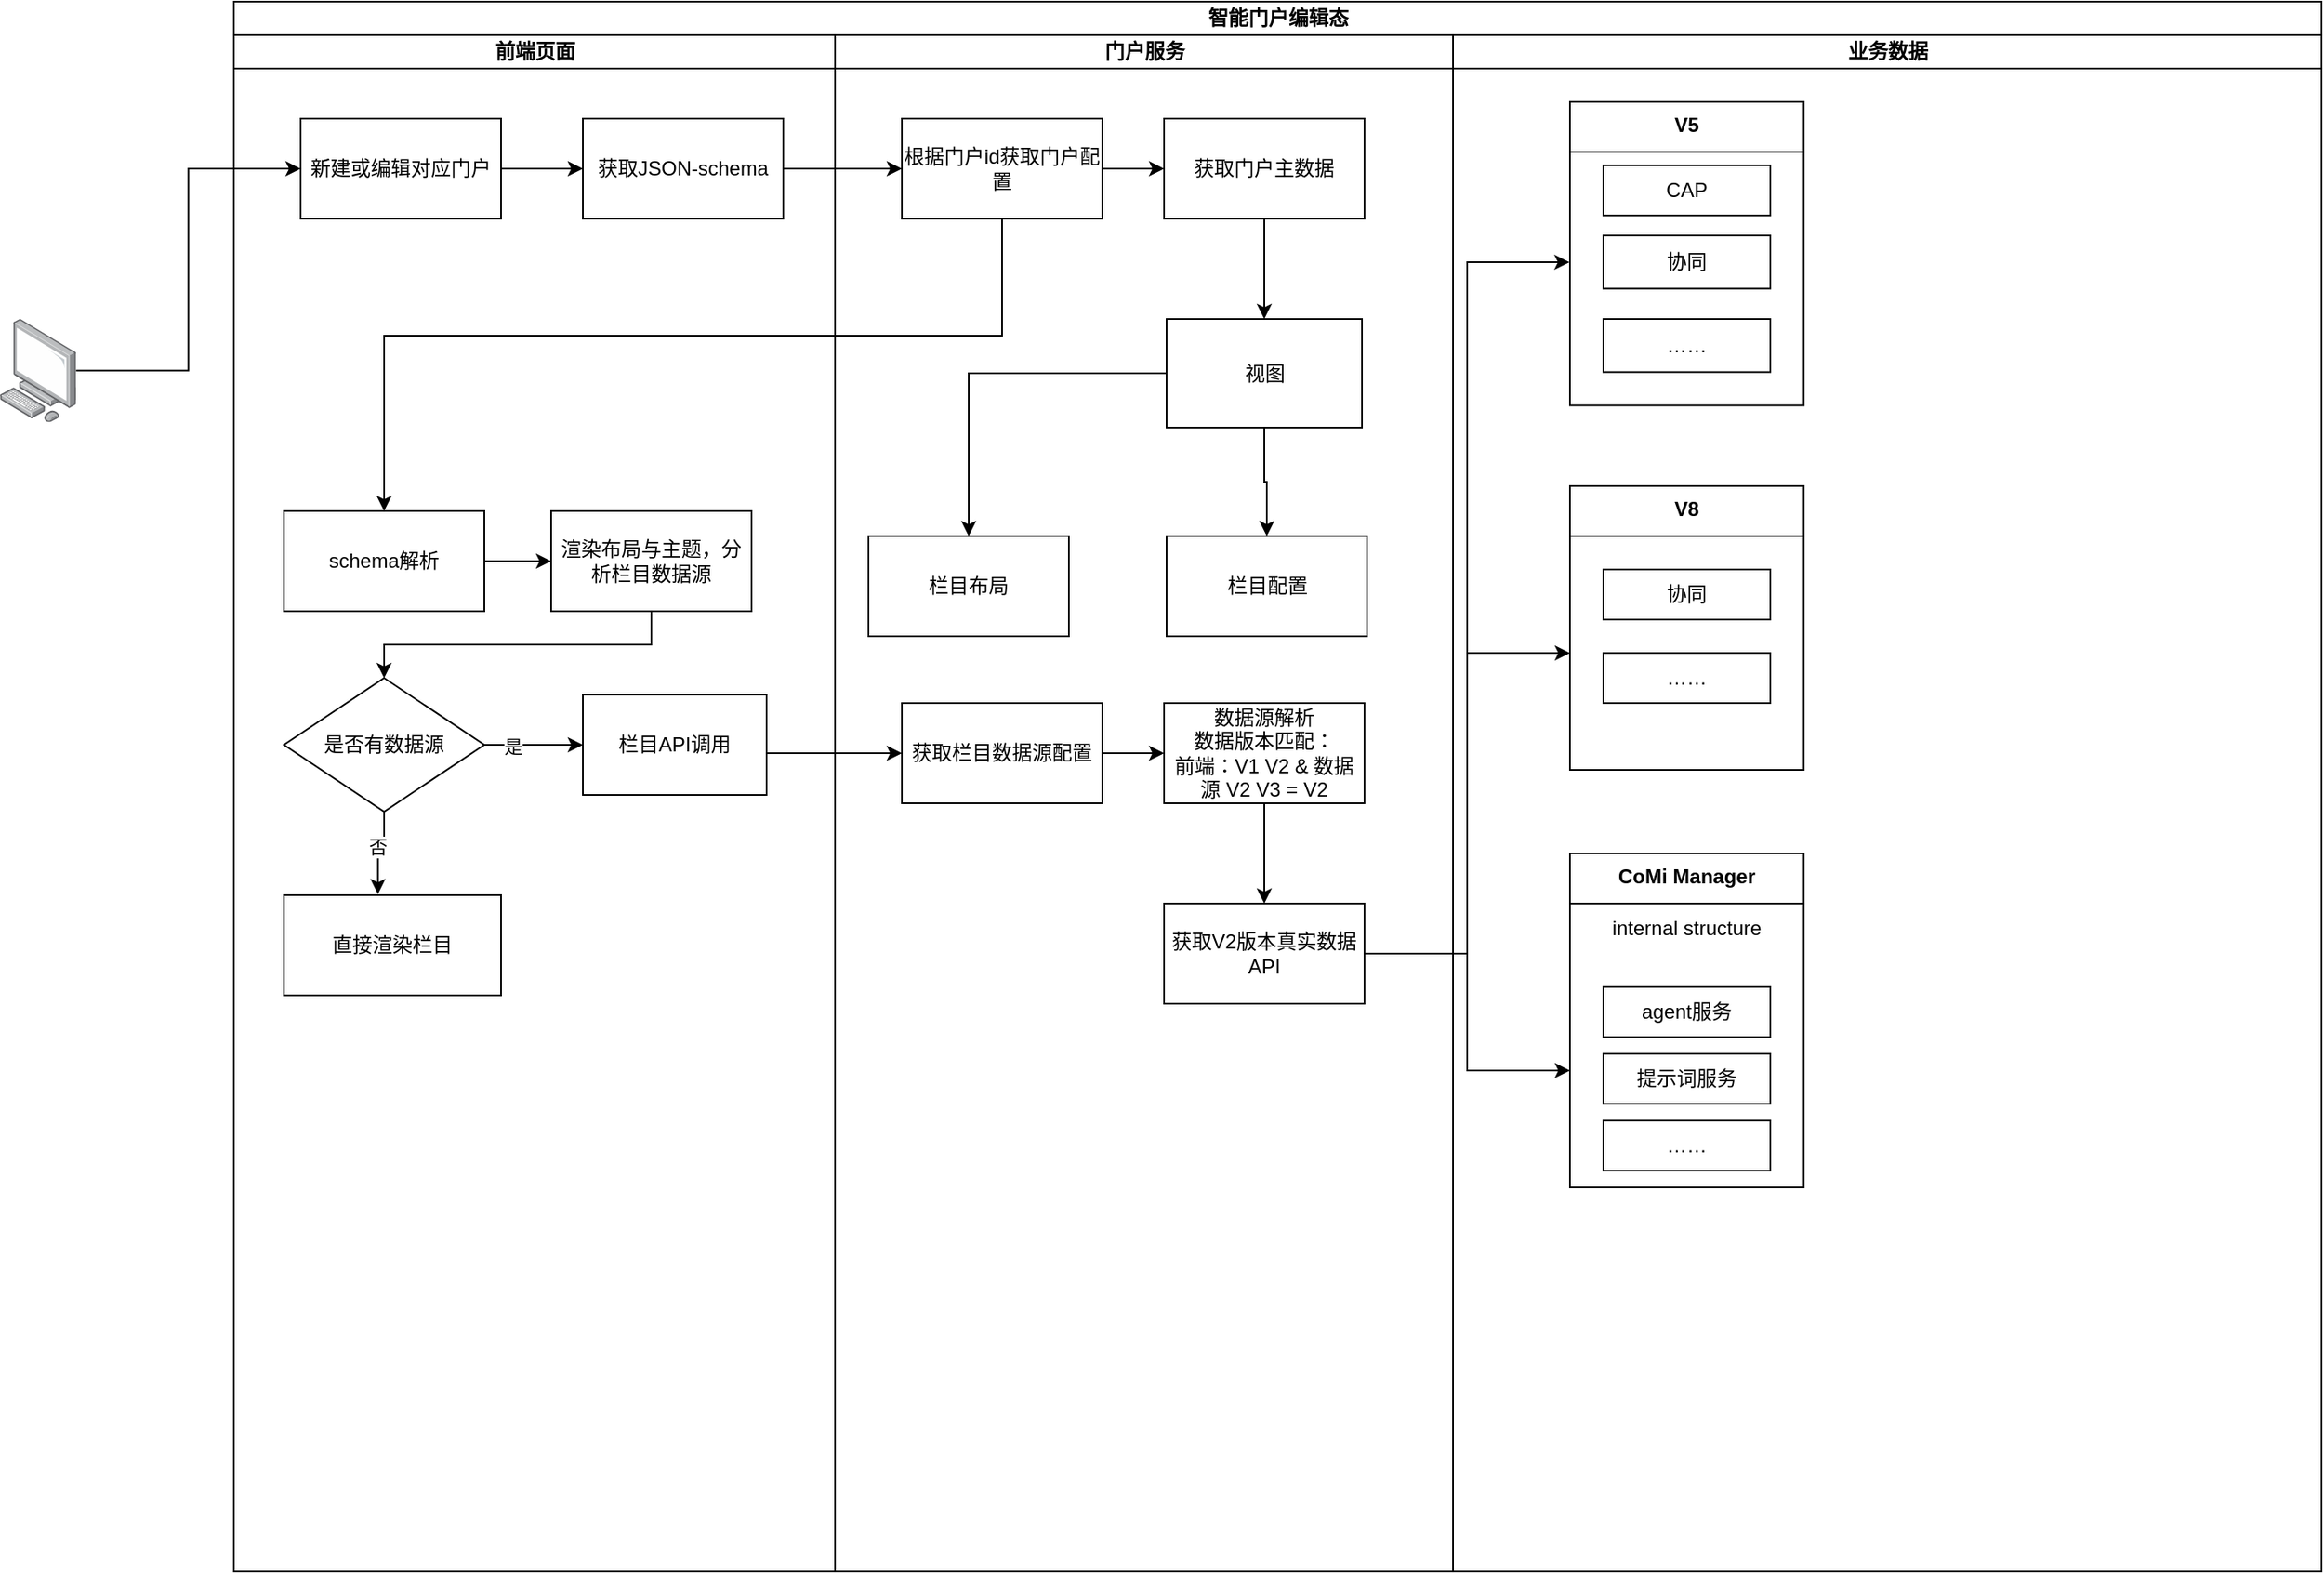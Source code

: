 <mxfile version="28.1.1">
  <diagram name="第 1 页" id="Zb9FzydkXwpxA7EWOiuT">
    <mxGraphModel dx="1018" dy="599" grid="1" gridSize="10" guides="1" tooltips="1" connect="1" arrows="1" fold="1" page="1" pageScale="1" pageWidth="827" pageHeight="1169" math="0" shadow="0">
      <root>
        <mxCell id="0" />
        <mxCell id="1" parent="0" />
        <mxCell id="NejKsZwoo6GAVcnNSAG7-1" value="智能门户编辑态" style="swimlane;childLayout=stackLayout;resizeParent=1;resizeParentMax=0;startSize=20;html=1;" vertex="1" parent="1">
          <mxGeometry x="470.0" y="120" width="1250" height="940" as="geometry">
            <mxRectangle x="170.0" y="40" width="120" height="30" as="alternateBounds" />
          </mxGeometry>
        </mxCell>
        <mxCell id="NejKsZwoo6GAVcnNSAG7-2" value="前端页面" style="swimlane;startSize=20;html=1;" vertex="1" parent="NejKsZwoo6GAVcnNSAG7-1">
          <mxGeometry y="20" width="360" height="920" as="geometry" />
        </mxCell>
        <mxCell id="NejKsZwoo6GAVcnNSAG7-3" value="获取JSON-schema" style="rounded=0;whiteSpace=wrap;html=1;" vertex="1" parent="NejKsZwoo6GAVcnNSAG7-2">
          <mxGeometry x="209.0" y="50" width="120" height="60" as="geometry" />
        </mxCell>
        <mxCell id="NejKsZwoo6GAVcnNSAG7-4" style="edgeStyle=orthogonalEdgeStyle;rounded=0;orthogonalLoop=1;jettySize=auto;html=1;entryX=0;entryY=0.5;entryDx=0;entryDy=0;" edge="1" parent="NejKsZwoo6GAVcnNSAG7-2" source="NejKsZwoo6GAVcnNSAG7-5" target="NejKsZwoo6GAVcnNSAG7-14">
          <mxGeometry relative="1" as="geometry" />
        </mxCell>
        <mxCell id="NejKsZwoo6GAVcnNSAG7-5" value="schema解析" style="rounded=0;whiteSpace=wrap;html=1;" vertex="1" parent="NejKsZwoo6GAVcnNSAG7-2">
          <mxGeometry x="30.0" y="285" width="120" height="60" as="geometry" />
        </mxCell>
        <mxCell id="NejKsZwoo6GAVcnNSAG7-6" style="edgeStyle=orthogonalEdgeStyle;rounded=0;orthogonalLoop=1;jettySize=auto;html=1;entryX=0;entryY=0.5;entryDx=0;entryDy=0;" edge="1" parent="NejKsZwoo6GAVcnNSAG7-2" source="NejKsZwoo6GAVcnNSAG7-8" target="NejKsZwoo6GAVcnNSAG7-10">
          <mxGeometry relative="1" as="geometry" />
        </mxCell>
        <mxCell id="NejKsZwoo6GAVcnNSAG7-7" value="是" style="edgeLabel;html=1;align=center;verticalAlign=middle;resizable=0;points=[];" vertex="1" connectable="0" parent="NejKsZwoo6GAVcnNSAG7-6">
          <mxGeometry x="-0.446" y="-1" relative="1" as="geometry">
            <mxPoint as="offset" />
          </mxGeometry>
        </mxCell>
        <mxCell id="NejKsZwoo6GAVcnNSAG7-8" value="是否有数据源" style="rhombus;whiteSpace=wrap;html=1;" vertex="1" parent="NejKsZwoo6GAVcnNSAG7-2">
          <mxGeometry x="30" y="385" width="120" height="80" as="geometry" />
        </mxCell>
        <mxCell id="NejKsZwoo6GAVcnNSAG7-9" value="直接渲染栏目" style="rounded=0;whiteSpace=wrap;html=1;" vertex="1" parent="NejKsZwoo6GAVcnNSAG7-2">
          <mxGeometry x="30" y="515" width="130" height="60" as="geometry" />
        </mxCell>
        <mxCell id="NejKsZwoo6GAVcnNSAG7-10" value="栏目API调用" style="rounded=0;whiteSpace=wrap;html=1;" vertex="1" parent="NejKsZwoo6GAVcnNSAG7-2">
          <mxGeometry x="209" y="395" width="110" height="60" as="geometry" />
        </mxCell>
        <mxCell id="NejKsZwoo6GAVcnNSAG7-11" style="edgeStyle=orthogonalEdgeStyle;rounded=0;orthogonalLoop=1;jettySize=auto;html=1;entryX=0.433;entryY=-0.011;entryDx=0;entryDy=0;entryPerimeter=0;" edge="1" parent="NejKsZwoo6GAVcnNSAG7-2" source="NejKsZwoo6GAVcnNSAG7-8" target="NejKsZwoo6GAVcnNSAG7-9">
          <mxGeometry relative="1" as="geometry" />
        </mxCell>
        <mxCell id="NejKsZwoo6GAVcnNSAG7-12" value="否" style="edgeLabel;html=1;align=center;verticalAlign=middle;resizable=0;points=[];" vertex="1" connectable="0" parent="NejKsZwoo6GAVcnNSAG7-11">
          <mxGeometry x="-0.221" y="-4" relative="1" as="geometry">
            <mxPoint as="offset" />
          </mxGeometry>
        </mxCell>
        <mxCell id="NejKsZwoo6GAVcnNSAG7-13" style="edgeStyle=orthogonalEdgeStyle;rounded=0;orthogonalLoop=1;jettySize=auto;html=1;" edge="1" parent="NejKsZwoo6GAVcnNSAG7-2" source="NejKsZwoo6GAVcnNSAG7-14" target="NejKsZwoo6GAVcnNSAG7-8">
          <mxGeometry relative="1" as="geometry">
            <Array as="points">
              <mxPoint x="250" y="365" />
              <mxPoint x="90" y="365" />
            </Array>
          </mxGeometry>
        </mxCell>
        <mxCell id="NejKsZwoo6GAVcnNSAG7-14" value="渲染布局与主题，分析栏目数据源" style="rounded=0;whiteSpace=wrap;html=1;" vertex="1" parent="NejKsZwoo6GAVcnNSAG7-2">
          <mxGeometry x="190.0" y="285" width="120" height="60" as="geometry" />
        </mxCell>
        <mxCell id="NejKsZwoo6GAVcnNSAG7-52" style="edgeStyle=orthogonalEdgeStyle;rounded=0;orthogonalLoop=1;jettySize=auto;html=1;exitX=1;exitY=0.5;exitDx=0;exitDy=0;entryX=0;entryY=0.5;entryDx=0;entryDy=0;" edge="1" parent="NejKsZwoo6GAVcnNSAG7-2" source="NejKsZwoo6GAVcnNSAG7-50" target="NejKsZwoo6GAVcnNSAG7-3">
          <mxGeometry relative="1" as="geometry" />
        </mxCell>
        <mxCell id="NejKsZwoo6GAVcnNSAG7-50" value="新建或编辑对应门户" style="rounded=0;whiteSpace=wrap;html=1;" vertex="1" parent="NejKsZwoo6GAVcnNSAG7-2">
          <mxGeometry x="40.0" y="50" width="120" height="60" as="geometry" />
        </mxCell>
        <mxCell id="NejKsZwoo6GAVcnNSAG7-15" value="门户服务" style="swimlane;startSize=20;html=1;" vertex="1" parent="NejKsZwoo6GAVcnNSAG7-1">
          <mxGeometry x="360" y="20" width="370" height="920" as="geometry" />
        </mxCell>
        <mxCell id="NejKsZwoo6GAVcnNSAG7-16" style="edgeStyle=orthogonalEdgeStyle;rounded=0;orthogonalLoop=1;jettySize=auto;html=1;entryX=0;entryY=0.5;entryDx=0;entryDy=0;" edge="1" parent="NejKsZwoo6GAVcnNSAG7-15" source="NejKsZwoo6GAVcnNSAG7-17" target="NejKsZwoo6GAVcnNSAG7-19">
          <mxGeometry relative="1" as="geometry" />
        </mxCell>
        <mxCell id="NejKsZwoo6GAVcnNSAG7-17" value="根据门户id获取门户配置" style="rounded=0;whiteSpace=wrap;html=1;" vertex="1" parent="NejKsZwoo6GAVcnNSAG7-15">
          <mxGeometry x="40.0" y="50" width="120" height="60" as="geometry" />
        </mxCell>
        <mxCell id="NejKsZwoo6GAVcnNSAG7-59" style="edgeStyle=orthogonalEdgeStyle;rounded=0;orthogonalLoop=1;jettySize=auto;html=1;" edge="1" parent="NejKsZwoo6GAVcnNSAG7-15" source="NejKsZwoo6GAVcnNSAG7-19" target="NejKsZwoo6GAVcnNSAG7-55">
          <mxGeometry relative="1" as="geometry" />
        </mxCell>
        <mxCell id="NejKsZwoo6GAVcnNSAG7-19" value="获取门户主数据" style="rounded=0;whiteSpace=wrap;html=1;" vertex="1" parent="NejKsZwoo6GAVcnNSAG7-15">
          <mxGeometry x="197.0" y="50" width="120" height="60" as="geometry" />
        </mxCell>
        <mxCell id="NejKsZwoo6GAVcnNSAG7-21" style="edgeStyle=orthogonalEdgeStyle;rounded=0;orthogonalLoop=1;jettySize=auto;html=1;entryX=0;entryY=0.5;entryDx=0;entryDy=0;" edge="1" parent="NejKsZwoo6GAVcnNSAG7-15" source="NejKsZwoo6GAVcnNSAG7-22" target="NejKsZwoo6GAVcnNSAG7-24">
          <mxGeometry relative="1" as="geometry" />
        </mxCell>
        <mxCell id="NejKsZwoo6GAVcnNSAG7-22" value="获取栏目数据源配置" style="rounded=0;whiteSpace=wrap;html=1;" vertex="1" parent="NejKsZwoo6GAVcnNSAG7-15">
          <mxGeometry x="40.0" y="400" width="120" height="60" as="geometry" />
        </mxCell>
        <mxCell id="NejKsZwoo6GAVcnNSAG7-23" style="edgeStyle=orthogonalEdgeStyle;rounded=0;orthogonalLoop=1;jettySize=auto;html=1;entryX=0.5;entryY=0;entryDx=0;entryDy=0;" edge="1" parent="NejKsZwoo6GAVcnNSAG7-15" source="NejKsZwoo6GAVcnNSAG7-24" target="NejKsZwoo6GAVcnNSAG7-25">
          <mxGeometry relative="1" as="geometry" />
        </mxCell>
        <mxCell id="NejKsZwoo6GAVcnNSAG7-24" value="数据源解析&lt;div&gt;数据版本匹配：&lt;/div&gt;&lt;div&gt;前端：V1 V2 &amp;amp; 数据源 V2 V3 = V2&lt;/div&gt;" style="rounded=0;whiteSpace=wrap;html=1;" vertex="1" parent="NejKsZwoo6GAVcnNSAG7-15">
          <mxGeometry x="197.0" y="400" width="120" height="60" as="geometry" />
        </mxCell>
        <mxCell id="NejKsZwoo6GAVcnNSAG7-25" value="获取V2版本真实数据API" style="rounded=0;whiteSpace=wrap;html=1;" vertex="1" parent="NejKsZwoo6GAVcnNSAG7-15">
          <mxGeometry x="197.0" y="520" width="120" height="60" as="geometry" />
        </mxCell>
        <mxCell id="NejKsZwoo6GAVcnNSAG7-53" value="栏目布局" style="rounded=0;whiteSpace=wrap;html=1;" vertex="1" parent="NejKsZwoo6GAVcnNSAG7-15">
          <mxGeometry x="20.0" y="300" width="120" height="60" as="geometry" />
        </mxCell>
        <mxCell id="NejKsZwoo6GAVcnNSAG7-54" value="栏目配置" style="rounded=0;whiteSpace=wrap;html=1;" vertex="1" parent="NejKsZwoo6GAVcnNSAG7-15">
          <mxGeometry x="198.5" y="300" width="120" height="60" as="geometry" />
        </mxCell>
        <mxCell id="NejKsZwoo6GAVcnNSAG7-57" style="edgeStyle=orthogonalEdgeStyle;rounded=0;orthogonalLoop=1;jettySize=auto;html=1;entryX=0.5;entryY=0;entryDx=0;entryDy=0;" edge="1" parent="NejKsZwoo6GAVcnNSAG7-15" source="NejKsZwoo6GAVcnNSAG7-55" target="NejKsZwoo6GAVcnNSAG7-53">
          <mxGeometry relative="1" as="geometry" />
        </mxCell>
        <mxCell id="NejKsZwoo6GAVcnNSAG7-58" style="edgeStyle=orthogonalEdgeStyle;rounded=0;orthogonalLoop=1;jettySize=auto;html=1;entryX=0.5;entryY=0;entryDx=0;entryDy=0;" edge="1" parent="NejKsZwoo6GAVcnNSAG7-15" source="NejKsZwoo6GAVcnNSAG7-55" target="NejKsZwoo6GAVcnNSAG7-54">
          <mxGeometry relative="1" as="geometry" />
        </mxCell>
        <mxCell id="NejKsZwoo6GAVcnNSAG7-55" value="视图" style="rounded=0;whiteSpace=wrap;html=1;" vertex="1" parent="NejKsZwoo6GAVcnNSAG7-15">
          <mxGeometry x="198.5" y="170" width="117" height="65" as="geometry" />
        </mxCell>
        <mxCell id="NejKsZwoo6GAVcnNSAG7-26" value="业务数据" style="swimlane;startSize=20;html=1;" vertex="1" parent="NejKsZwoo6GAVcnNSAG7-1">
          <mxGeometry x="730" y="20" width="520" height="920" as="geometry" />
        </mxCell>
        <mxCell id="NejKsZwoo6GAVcnNSAG7-27" value="V5" style="swimlane;fontStyle=1;align=center;verticalAlign=top;childLayout=stackLayout;horizontal=1;startSize=30;horizontalStack=0;resizeParent=1;resizeParentMax=0;resizeLast=0;collapsible=0;marginBottom=0;html=1;whiteSpace=wrap;" vertex="1" parent="NejKsZwoo6GAVcnNSAG7-26">
          <mxGeometry x="70" y="40" width="140" height="181.8" as="geometry" />
        </mxCell>
        <mxCell id="NejKsZwoo6GAVcnNSAG7-28" value="" style="swimlane;fontStyle=1;align=center;verticalAlign=top;horizontal=1;startSize=0;collapsible=0;marginBottom=0;html=1;strokeColor=none;fillColor=none;" vertex="1" parent="NejKsZwoo6GAVcnNSAG7-27">
          <mxGeometry y="30" width="140" height="151.8" as="geometry" />
        </mxCell>
        <mxCell id="NejKsZwoo6GAVcnNSAG7-29" value="CAP" style="html=1;align=center;verticalAlign=middle;rotatable=0;whiteSpace=wrap;" vertex="1" parent="NejKsZwoo6GAVcnNSAG7-28">
          <mxGeometry width="100" height="30" relative="1" as="geometry">
            <mxPoint x="20" y="8" as="offset" />
          </mxGeometry>
        </mxCell>
        <mxCell id="NejKsZwoo6GAVcnNSAG7-30" value="协同" style="html=1;align=center;verticalAlign=middle;rotatable=0;whiteSpace=wrap;" vertex="1" parent="NejKsZwoo6GAVcnNSAG7-28">
          <mxGeometry x="20" y="50" width="100" height="31.8" as="geometry" />
        </mxCell>
        <mxCell id="NejKsZwoo6GAVcnNSAG7-31" value="……" style="html=1;align=center;verticalAlign=middle;rotatable=0;whiteSpace=wrap;" vertex="1" parent="NejKsZwoo6GAVcnNSAG7-28">
          <mxGeometry x="20.0" y="100" width="100" height="31.8" as="geometry" />
        </mxCell>
        <mxCell id="NejKsZwoo6GAVcnNSAG7-32" value="V8" style="swimlane;fontStyle=1;align=center;verticalAlign=top;childLayout=stackLayout;horizontal=1;startSize=30;horizontalStack=0;resizeParent=1;resizeParentMax=0;resizeLast=0;collapsible=0;marginBottom=0;html=1;whiteSpace=wrap;" vertex="1" parent="NejKsZwoo6GAVcnNSAG7-26">
          <mxGeometry x="70.0" y="270" width="140" height="170" as="geometry" />
        </mxCell>
        <mxCell id="NejKsZwoo6GAVcnNSAG7-33" value="&#xa;&lt;span style=&quot;color: rgb(0, 0, 0); font-family: Helvetica; font-size: 12px; font-style: normal; font-variant-ligatures: normal; font-variant-caps: normal; font-weight: 400; letter-spacing: normal; orphans: 2; text-align: center; text-indent: 0px; text-transform: none; widows: 2; word-spacing: 0px; -webkit-text-stroke-width: 0px; white-space: normal; background-color: rgb(236, 236, 236); text-decoration-thickness: initial; text-decoration-style: initial; text-decoration-color: initial; display: inline !important; float: none;&quot;&gt;……&lt;/span&gt;&#xa;&#xa;" style="swimlane;fontStyle=1;align=center;verticalAlign=top;horizontal=1;startSize=0;collapsible=0;marginBottom=0;html=1;strokeColor=none;fillColor=none;" vertex="1" parent="NejKsZwoo6GAVcnNSAG7-32">
          <mxGeometry y="30" width="140" height="140" as="geometry" />
        </mxCell>
        <mxCell id="NejKsZwoo6GAVcnNSAG7-34" value="协同" style="html=1;align=center;verticalAlign=middle;rotatable=0;whiteSpace=wrap;" vertex="1" parent="NejKsZwoo6GAVcnNSAG7-33">
          <mxGeometry width="100" height="30" relative="1" as="geometry">
            <mxPoint x="20" y="20" as="offset" />
          </mxGeometry>
        </mxCell>
        <mxCell id="NejKsZwoo6GAVcnNSAG7-35" value="……" style="html=1;align=center;verticalAlign=middle;rotatable=0;whiteSpace=wrap;" vertex="1" parent="NejKsZwoo6GAVcnNSAG7-33">
          <mxGeometry x="20" y="70" width="100" height="30" as="geometry" />
        </mxCell>
        <mxCell id="NejKsZwoo6GAVcnNSAG7-36" value="CoMi Manager" style="swimlane;fontStyle=1;align=center;verticalAlign=top;childLayout=stackLayout;horizontal=1;startSize=30;horizontalStack=0;resizeParent=1;resizeParentMax=0;resizeLast=0;collapsible=0;marginBottom=0;html=1;whiteSpace=wrap;" vertex="1" parent="NejKsZwoo6GAVcnNSAG7-26">
          <mxGeometry x="70.0" y="490" width="140" height="200" as="geometry" />
        </mxCell>
        <mxCell id="NejKsZwoo6GAVcnNSAG7-37" value="internal structure" style="html=1;strokeColor=none;fillColor=none;align=center;verticalAlign=middle;spacingLeft=4;spacingRight=4;rotatable=0;points=[[0,0.5],[1,0.5]];resizeWidth=1;whiteSpace=wrap;" vertex="1" parent="NejKsZwoo6GAVcnNSAG7-36">
          <mxGeometry y="30" width="140" height="30" as="geometry" />
        </mxCell>
        <mxCell id="NejKsZwoo6GAVcnNSAG7-38" value="" style="swimlane;fontStyle=1;align=center;verticalAlign=top;horizontal=1;startSize=0;collapsible=0;marginBottom=0;html=1;strokeColor=none;fillColor=none;" vertex="1" parent="NejKsZwoo6GAVcnNSAG7-36">
          <mxGeometry y="60" width="140" height="140" as="geometry" />
        </mxCell>
        <mxCell id="NejKsZwoo6GAVcnNSAG7-39" value="agent服务" style="html=1;align=center;verticalAlign=middle;rotatable=0;whiteSpace=wrap;" vertex="1" parent="NejKsZwoo6GAVcnNSAG7-38">
          <mxGeometry width="100" height="30" relative="1" as="geometry">
            <mxPoint x="20" y="20" as="offset" />
          </mxGeometry>
        </mxCell>
        <mxCell id="NejKsZwoo6GAVcnNSAG7-40" value="提示词服务" style="html=1;align=center;verticalAlign=middle;rotatable=0;whiteSpace=wrap;" vertex="1" parent="NejKsZwoo6GAVcnNSAG7-38">
          <mxGeometry x="20" y="60" width="100" height="30" as="geometry" />
        </mxCell>
        <mxCell id="NejKsZwoo6GAVcnNSAG7-41" value="……" style="html=1;align=center;verticalAlign=middle;rotatable=0;whiteSpace=wrap;" vertex="1" parent="NejKsZwoo6GAVcnNSAG7-38">
          <mxGeometry x="20" y="100" width="100" height="30" as="geometry" />
        </mxCell>
        <mxCell id="NejKsZwoo6GAVcnNSAG7-42" style="edgeStyle=orthogonalEdgeStyle;rounded=0;orthogonalLoop=1;jettySize=auto;html=1;entryX=0;entryY=0.5;entryDx=0;entryDy=0;" edge="1" parent="NejKsZwoo6GAVcnNSAG7-1" source="NejKsZwoo6GAVcnNSAG7-3" target="NejKsZwoo6GAVcnNSAG7-17">
          <mxGeometry relative="1" as="geometry" />
        </mxCell>
        <mxCell id="NejKsZwoo6GAVcnNSAG7-43" style="edgeStyle=orthogonalEdgeStyle;rounded=0;orthogonalLoop=1;jettySize=auto;html=1;" edge="1" parent="NejKsZwoo6GAVcnNSAG7-1" source="NejKsZwoo6GAVcnNSAG7-17" target="NejKsZwoo6GAVcnNSAG7-5">
          <mxGeometry relative="1" as="geometry">
            <Array as="points">
              <mxPoint x="460" y="200" />
              <mxPoint x="90" y="200" />
            </Array>
          </mxGeometry>
        </mxCell>
        <mxCell id="NejKsZwoo6GAVcnNSAG7-44" value="" style="edgeStyle=orthogonalEdgeStyle;rounded=0;orthogonalLoop=1;jettySize=auto;html=1;" edge="1" parent="NejKsZwoo6GAVcnNSAG7-1" source="NejKsZwoo6GAVcnNSAG7-10" target="NejKsZwoo6GAVcnNSAG7-22">
          <mxGeometry relative="1" as="geometry">
            <Array as="points">
              <mxPoint x="380" y="450" />
              <mxPoint x="380" y="450" />
            </Array>
          </mxGeometry>
        </mxCell>
        <mxCell id="NejKsZwoo6GAVcnNSAG7-45" style="edgeStyle=orthogonalEdgeStyle;rounded=0;orthogonalLoop=1;jettySize=auto;html=1;" edge="1" parent="NejKsZwoo6GAVcnNSAG7-1" source="NejKsZwoo6GAVcnNSAG7-25" target="NejKsZwoo6GAVcnNSAG7-38">
          <mxGeometry relative="1" as="geometry" />
        </mxCell>
        <mxCell id="NejKsZwoo6GAVcnNSAG7-46" style="edgeStyle=orthogonalEdgeStyle;rounded=0;orthogonalLoop=1;jettySize=auto;html=1;entryX=0;entryY=0.5;entryDx=0;entryDy=0;" edge="1" parent="NejKsZwoo6GAVcnNSAG7-1" source="NejKsZwoo6GAVcnNSAG7-25" target="NejKsZwoo6GAVcnNSAG7-33">
          <mxGeometry relative="1" as="geometry" />
        </mxCell>
        <mxCell id="NejKsZwoo6GAVcnNSAG7-47" style="edgeStyle=orthogonalEdgeStyle;rounded=0;orthogonalLoop=1;jettySize=auto;html=1;entryX=-0.002;entryY=0.435;entryDx=0;entryDy=0;entryPerimeter=0;" edge="1" parent="NejKsZwoo6GAVcnNSAG7-1" source="NejKsZwoo6GAVcnNSAG7-25" target="NejKsZwoo6GAVcnNSAG7-28">
          <mxGeometry relative="1" as="geometry" />
        </mxCell>
        <mxCell id="NejKsZwoo6GAVcnNSAG7-51" style="edgeStyle=orthogonalEdgeStyle;rounded=0;orthogonalLoop=1;jettySize=auto;html=1;entryX=0;entryY=0.5;entryDx=0;entryDy=0;" edge="1" parent="1" source="NejKsZwoo6GAVcnNSAG7-49" target="NejKsZwoo6GAVcnNSAG7-50">
          <mxGeometry relative="1" as="geometry" />
        </mxCell>
        <mxCell id="NejKsZwoo6GAVcnNSAG7-49" value="" style="image;points=[];aspect=fixed;html=1;align=center;shadow=0;dashed=0;image=img/lib/allied_telesis/computer_and_terminals/Personal_Computer.svg;" vertex="1" parent="1">
          <mxGeometry x="330" y="310" width="45.6" height="61.8" as="geometry" />
        </mxCell>
      </root>
    </mxGraphModel>
  </diagram>
</mxfile>

